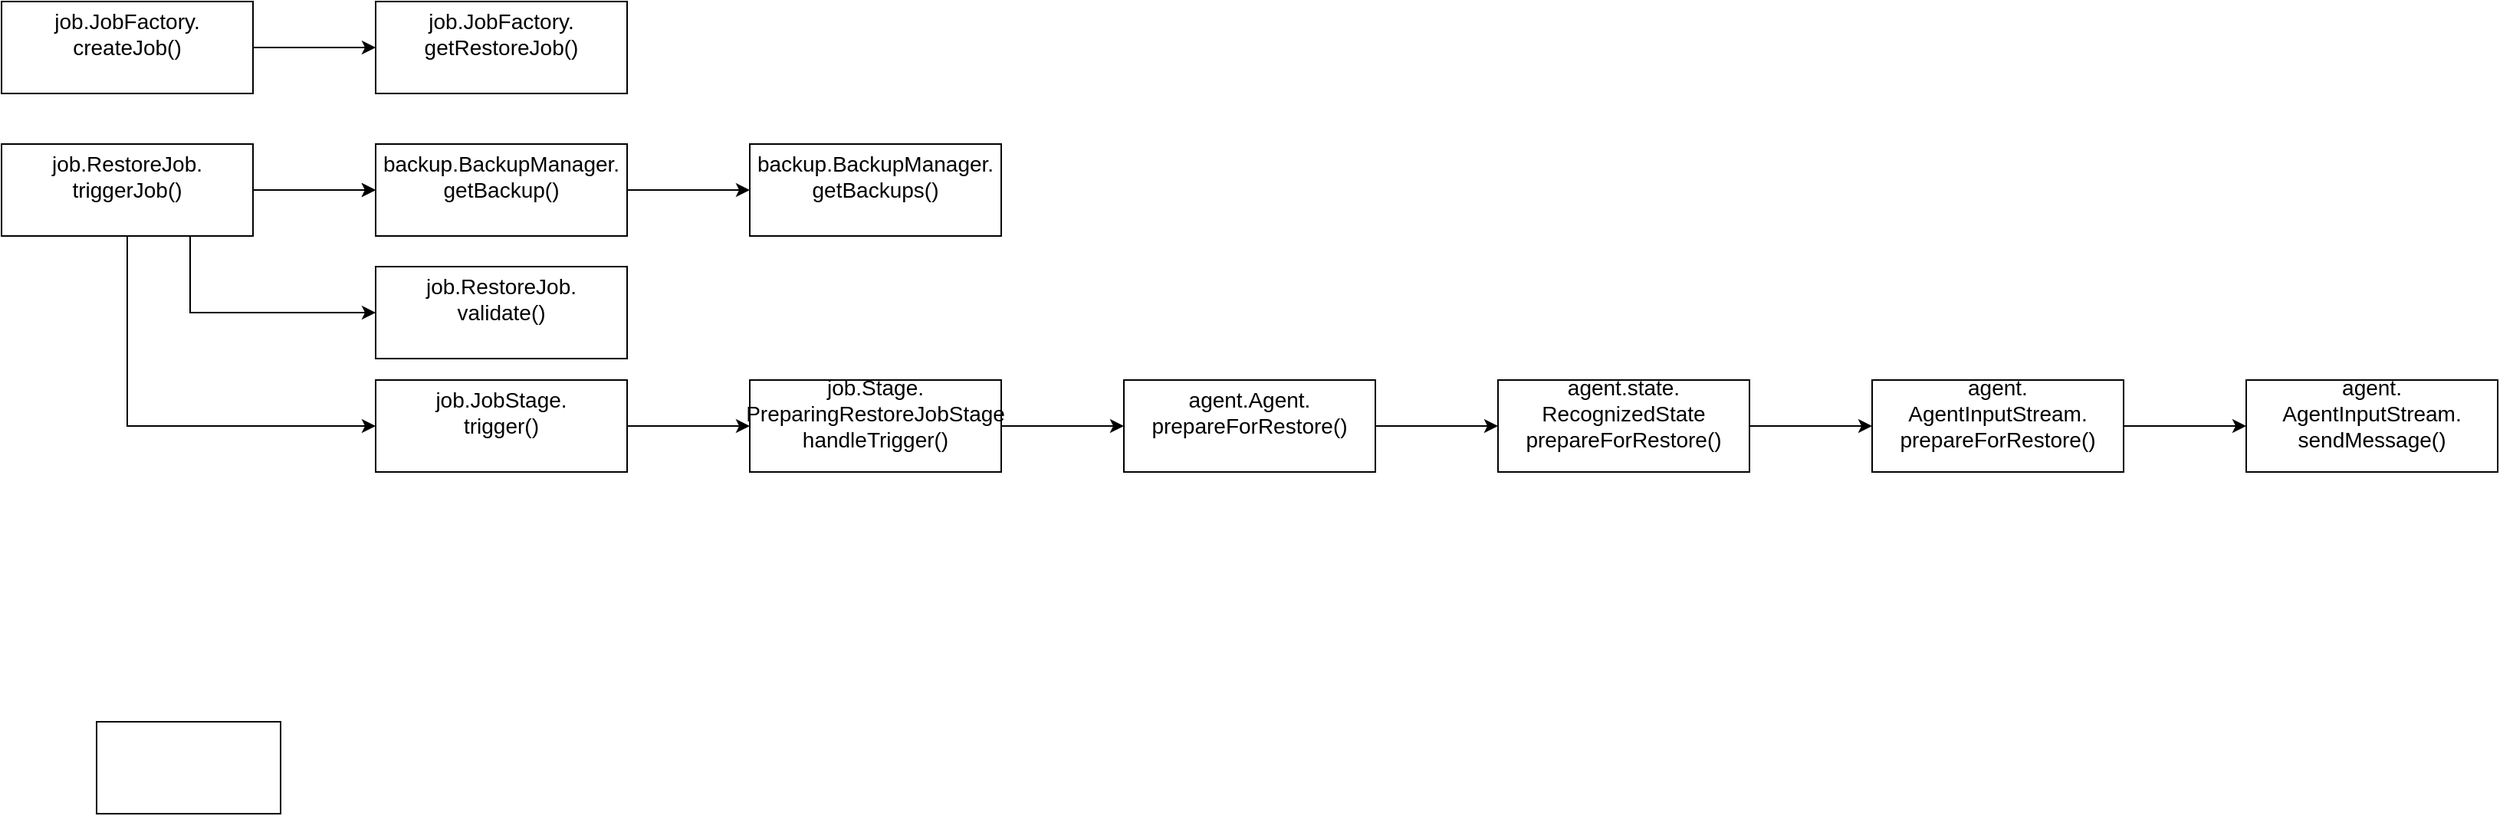 <mxfile version="14.5.3" type="github">
  <diagram id="lK9nZaVqMlM8sbXci29S" name="Page-1">
    <mxGraphModel dx="438" dy="652" grid="0" gridSize="10" guides="1" tooltips="1" connect="1" arrows="1" fold="1" page="0" pageScale="1" pageWidth="827" pageHeight="1169" math="0" shadow="0">
      <root>
        <mxCell id="0" />
        <mxCell id="1" parent="0" />
        <mxCell id="Fjx9dnmoz72Yz2STyHT2-3" value="" style="edgeStyle=orthogonalEdgeStyle;rounded=0;orthogonalLoop=1;jettySize=auto;html=1;" edge="1" parent="1" source="Fjx9dnmoz72Yz2STyHT2-1" target="Fjx9dnmoz72Yz2STyHT2-2">
          <mxGeometry relative="1" as="geometry" />
        </mxCell>
        <UserObject label="&lt;div style=&quot;font-size: 14px;&quot;&gt;job.JobFactory.&lt;/div&gt;&lt;div style=&quot;font-size: 14px;&quot;&gt;createJob()&lt;br style=&quot;color: rgb(0, 0, 0); font-family: helvetica; font-size: 14px; font-style: normal; letter-spacing: normal; text-align: center; text-indent: 0px; text-transform: none; word-spacing: 0px; background-color: rgb(255, 255, 255);&quot;&gt;&lt;br style=&quot;font-size: 14px;&quot;&gt;&lt;/div&gt;" id="Fjx9dnmoz72Yz2STyHT2-1">
          <mxCell style="whiteSpace=wrap;html=1;align=center;treeFolding=1;treeMoving=1;newEdgeStyle={&quot;edgeStyle&quot;:&quot;elbowEdgeStyle&quot;,&quot;startArrow&quot;:&quot;none&quot;,&quot;endArrow&quot;:&quot;none&quot;};fontStyle=0;fontSize=14;" vertex="1" parent="1">
            <mxGeometry x="806" y="235" width="164" height="60" as="geometry" />
          </mxCell>
        </UserObject>
        <UserObject label="&lt;div style=&quot;font-size: 14px&quot;&gt;job.JobFactory.&lt;/div&gt;&lt;div style=&quot;font-size: 14px&quot;&gt;getRestoreJob()&lt;br style=&quot;color: rgb(0 , 0 , 0) ; font-family: &amp;#34;helvetica&amp;#34; ; font-size: 14px ; font-style: normal ; letter-spacing: normal ; text-align: center ; text-indent: 0px ; text-transform: none ; word-spacing: 0px ; background-color: rgb(255 , 255 , 255)&quot;&gt;&lt;br style=&quot;font-size: 14px&quot;&gt;&lt;/div&gt;" id="Fjx9dnmoz72Yz2STyHT2-2">
          <mxCell style="whiteSpace=wrap;html=1;align=center;treeFolding=1;treeMoving=1;newEdgeStyle={&quot;edgeStyle&quot;:&quot;elbowEdgeStyle&quot;,&quot;startArrow&quot;:&quot;none&quot;,&quot;endArrow&quot;:&quot;none&quot;};fontStyle=0;fontSize=14;" vertex="1" parent="1">
            <mxGeometry x="1050" y="235" width="164" height="60" as="geometry" />
          </mxCell>
        </UserObject>
        <mxCell id="Fjx9dnmoz72Yz2STyHT2-6" value="" style="edgeStyle=orthogonalEdgeStyle;rounded=0;orthogonalLoop=1;jettySize=auto;html=1;" edge="1" parent="1" source="Fjx9dnmoz72Yz2STyHT2-4" target="Fjx9dnmoz72Yz2STyHT2-5">
          <mxGeometry relative="1" as="geometry" />
        </mxCell>
        <mxCell id="Fjx9dnmoz72Yz2STyHT2-7" value="" style="edgeStyle=orthogonalEdgeStyle;rounded=0;orthogonalLoop=1;jettySize=auto;html=1;" edge="1" parent="1" source="Fjx9dnmoz72Yz2STyHT2-4" target="Fjx9dnmoz72Yz2STyHT2-5">
          <mxGeometry relative="1" as="geometry" />
        </mxCell>
        <mxCell id="Fjx9dnmoz72Yz2STyHT2-9" style="edgeStyle=orthogonalEdgeStyle;rounded=0;orthogonalLoop=1;jettySize=auto;html=1;exitX=0.75;exitY=1;exitDx=0;exitDy=0;entryX=0;entryY=0.5;entryDx=0;entryDy=0;" edge="1" parent="1" source="Fjx9dnmoz72Yz2STyHT2-4" target="Fjx9dnmoz72Yz2STyHT2-8">
          <mxGeometry relative="1" as="geometry" />
        </mxCell>
        <mxCell id="Fjx9dnmoz72Yz2STyHT2-11" style="edgeStyle=orthogonalEdgeStyle;rounded=0;orthogonalLoop=1;jettySize=auto;html=1;exitX=0.5;exitY=1;exitDx=0;exitDy=0;entryX=0;entryY=0.5;entryDx=0;entryDy=0;" edge="1" parent="1" source="Fjx9dnmoz72Yz2STyHT2-4" target="Fjx9dnmoz72Yz2STyHT2-10">
          <mxGeometry relative="1" as="geometry" />
        </mxCell>
        <UserObject label="&lt;div style=&quot;font-size: 14px&quot;&gt;job.RestoreJob.&lt;/div&gt;&lt;div style=&quot;font-size: 14px&quot;&gt;triggerJob()&lt;br style=&quot;color: rgb(0 , 0 , 0) ; font-family: &amp;#34;helvetica&amp;#34; ; font-size: 14px ; font-style: normal ; letter-spacing: normal ; text-align: center ; text-indent: 0px ; text-transform: none ; word-spacing: 0px ; background-color: rgb(255 , 255 , 255)&quot;&gt;&lt;br style=&quot;font-size: 14px&quot;&gt;&lt;/div&gt;" id="Fjx9dnmoz72Yz2STyHT2-4">
          <mxCell style="whiteSpace=wrap;html=1;align=center;treeFolding=1;treeMoving=1;newEdgeStyle={&quot;edgeStyle&quot;:&quot;elbowEdgeStyle&quot;,&quot;startArrow&quot;:&quot;none&quot;,&quot;endArrow&quot;:&quot;none&quot;};fontStyle=0;fontSize=14;" vertex="1" parent="1">
            <mxGeometry x="806" y="328" width="164" height="60" as="geometry" />
          </mxCell>
        </UserObject>
        <mxCell id="Fjx9dnmoz72Yz2STyHT2-24" value="" style="edgeStyle=orthogonalEdgeStyle;rounded=0;orthogonalLoop=1;jettySize=auto;html=1;" edge="1" parent="1" source="Fjx9dnmoz72Yz2STyHT2-5" target="Fjx9dnmoz72Yz2STyHT2-23">
          <mxGeometry relative="1" as="geometry" />
        </mxCell>
        <UserObject label="&lt;div style=&quot;font-size: 14px&quot;&gt;backup.BackupManager.&lt;/div&gt;&lt;div style=&quot;font-size: 14px&quot;&gt;getBackup()&lt;br style=&quot;color: rgb(0 , 0 , 0) ; font-family: &amp;#34;helvetica&amp;#34; ; font-size: 14px ; font-style: normal ; letter-spacing: normal ; text-align: center ; text-indent: 0px ; text-transform: none ; word-spacing: 0px ; background-color: rgb(255 , 255 , 255)&quot;&gt;&lt;br style=&quot;font-size: 14px&quot;&gt;&lt;/div&gt;" id="Fjx9dnmoz72Yz2STyHT2-5">
          <mxCell style="whiteSpace=wrap;html=1;align=center;treeFolding=1;treeMoving=1;newEdgeStyle={&quot;edgeStyle&quot;:&quot;elbowEdgeStyle&quot;,&quot;startArrow&quot;:&quot;none&quot;,&quot;endArrow&quot;:&quot;none&quot;};fontStyle=0;fontSize=14;" vertex="1" parent="1">
            <mxGeometry x="1050" y="328" width="164" height="60" as="geometry" />
          </mxCell>
        </UserObject>
        <UserObject label="&lt;div style=&quot;font-size: 14px&quot;&gt;job.RestoreJob.&lt;/div&gt;&lt;div style=&quot;font-size: 14px&quot;&gt;validate()&lt;br style=&quot;color: rgb(0 , 0 , 0) ; font-family: &amp;#34;helvetica&amp;#34; ; font-size: 14px ; font-style: normal ; letter-spacing: normal ; text-align: center ; text-indent: 0px ; text-transform: none ; word-spacing: 0px ; background-color: rgb(255 , 255 , 255)&quot;&gt;&lt;br style=&quot;font-size: 14px&quot;&gt;&lt;/div&gt;" id="Fjx9dnmoz72Yz2STyHT2-8">
          <mxCell style="whiteSpace=wrap;html=1;align=center;treeFolding=1;treeMoving=1;newEdgeStyle={&quot;edgeStyle&quot;:&quot;elbowEdgeStyle&quot;,&quot;startArrow&quot;:&quot;none&quot;,&quot;endArrow&quot;:&quot;none&quot;};fontStyle=0;fontSize=14;" vertex="1" parent="1">
            <mxGeometry x="1050" y="408" width="164" height="60" as="geometry" />
          </mxCell>
        </UserObject>
        <mxCell id="Fjx9dnmoz72Yz2STyHT2-13" value="" style="edgeStyle=orthogonalEdgeStyle;rounded=0;orthogonalLoop=1;jettySize=auto;html=1;" edge="1" parent="1" source="Fjx9dnmoz72Yz2STyHT2-10" target="Fjx9dnmoz72Yz2STyHT2-12">
          <mxGeometry relative="1" as="geometry" />
        </mxCell>
        <UserObject label="&lt;div style=&quot;font-size: 14px&quot;&gt;job.JobStage.&lt;/div&gt;&lt;div style=&quot;font-size: 14px&quot;&gt;trigger()&lt;br style=&quot;color: rgb(0 , 0 , 0) ; font-family: &amp;#34;helvetica&amp;#34; ; font-size: 14px ; font-style: normal ; letter-spacing: normal ; text-align: center ; text-indent: 0px ; text-transform: none ; word-spacing: 0px ; background-color: rgb(255 , 255 , 255)&quot;&gt;&lt;br style=&quot;font-size: 14px&quot;&gt;&lt;/div&gt;" id="Fjx9dnmoz72Yz2STyHT2-10">
          <mxCell style="whiteSpace=wrap;html=1;align=center;treeFolding=1;treeMoving=1;newEdgeStyle={&quot;edgeStyle&quot;:&quot;elbowEdgeStyle&quot;,&quot;startArrow&quot;:&quot;none&quot;,&quot;endArrow&quot;:&quot;none&quot;};fontStyle=0;fontSize=14;" vertex="1" parent="1">
            <mxGeometry x="1050" y="482" width="164" height="60" as="geometry" />
          </mxCell>
        </UserObject>
        <mxCell id="Fjx9dnmoz72Yz2STyHT2-15" value="" style="edgeStyle=orthogonalEdgeStyle;rounded=0;orthogonalLoop=1;jettySize=auto;html=1;" edge="1" parent="1" source="Fjx9dnmoz72Yz2STyHT2-12" target="Fjx9dnmoz72Yz2STyHT2-14">
          <mxGeometry relative="1" as="geometry" />
        </mxCell>
        <UserObject label="&lt;div style=&quot;font-size: 14px&quot;&gt;job.Stage.&lt;/div&gt;&lt;div style=&quot;font-size: 14px&quot;&gt;PreparingRestoreJobStage&lt;/div&gt;&lt;div style=&quot;font-size: 14px&quot;&gt;handleTrigger()&lt;br style=&quot;color: rgb(0 , 0 , 0) ; font-family: &amp;#34;helvetica&amp;#34; ; font-size: 14px ; font-style: normal ; letter-spacing: normal ; text-align: center ; text-indent: 0px ; text-transform: none ; word-spacing: 0px ; background-color: rgb(255 , 255 , 255)&quot;&gt;&lt;br style=&quot;font-size: 14px&quot;&gt;&lt;/div&gt;" id="Fjx9dnmoz72Yz2STyHT2-12">
          <mxCell style="whiteSpace=wrap;html=1;align=center;treeFolding=1;treeMoving=1;newEdgeStyle={&quot;edgeStyle&quot;:&quot;elbowEdgeStyle&quot;,&quot;startArrow&quot;:&quot;none&quot;,&quot;endArrow&quot;:&quot;none&quot;};fontStyle=0;fontSize=14;" vertex="1" parent="1">
            <mxGeometry x="1294" y="482" width="164" height="60" as="geometry" />
          </mxCell>
        </UserObject>
        <mxCell id="Fjx9dnmoz72Yz2STyHT2-17" value="" style="edgeStyle=orthogonalEdgeStyle;rounded=0;orthogonalLoop=1;jettySize=auto;html=1;" edge="1" parent="1" source="Fjx9dnmoz72Yz2STyHT2-14" target="Fjx9dnmoz72Yz2STyHT2-16">
          <mxGeometry relative="1" as="geometry" />
        </mxCell>
        <UserObject label="&lt;div style=&quot;font-size: 14px&quot;&gt;agent.Agent.&lt;/div&gt;&lt;div style=&quot;font-size: 14px&quot;&gt;&lt;span&gt;prepareForRestore()&lt;/span&gt;&lt;/div&gt;&lt;div style=&quot;font-size: 14px&quot;&gt;&lt;br style=&quot;font-size: 14px&quot;&gt;&lt;/div&gt;" id="Fjx9dnmoz72Yz2STyHT2-14">
          <mxCell style="whiteSpace=wrap;html=1;align=center;treeFolding=1;treeMoving=1;newEdgeStyle={&quot;edgeStyle&quot;:&quot;elbowEdgeStyle&quot;,&quot;startArrow&quot;:&quot;none&quot;,&quot;endArrow&quot;:&quot;none&quot;};fontStyle=0;fontSize=14;" vertex="1" parent="1">
            <mxGeometry x="1538" y="482" width="164" height="60" as="geometry" />
          </mxCell>
        </UserObject>
        <mxCell id="Fjx9dnmoz72Yz2STyHT2-20" value="" style="edgeStyle=orthogonalEdgeStyle;rounded=0;orthogonalLoop=1;jettySize=auto;html=1;" edge="1" parent="1" source="Fjx9dnmoz72Yz2STyHT2-16" target="Fjx9dnmoz72Yz2STyHT2-19">
          <mxGeometry relative="1" as="geometry" />
        </mxCell>
        <UserObject label="&lt;div style=&quot;font-size: 14px&quot;&gt;agent.state.&lt;/div&gt;&lt;div style=&quot;font-size: 14px&quot;&gt;RecognizedState&lt;/div&gt;&lt;div style=&quot;font-size: 14px&quot;&gt;&lt;span&gt;prepareForRestore()&lt;/span&gt;&lt;/div&gt;&lt;div style=&quot;font-size: 14px&quot;&gt;&lt;br style=&quot;font-size: 14px&quot;&gt;&lt;/div&gt;" id="Fjx9dnmoz72Yz2STyHT2-16">
          <mxCell style="whiteSpace=wrap;html=1;align=center;treeFolding=1;treeMoving=1;newEdgeStyle={&quot;edgeStyle&quot;:&quot;elbowEdgeStyle&quot;,&quot;startArrow&quot;:&quot;none&quot;,&quot;endArrow&quot;:&quot;none&quot;};fontStyle=0;fontSize=14;" vertex="1" parent="1">
            <mxGeometry x="1782" y="482" width="164" height="60" as="geometry" />
          </mxCell>
        </UserObject>
        <mxCell id="Fjx9dnmoz72Yz2STyHT2-18" value="" style="rounded=0;whiteSpace=wrap;html=1;" vertex="1" parent="1">
          <mxGeometry x="868" y="705" width="120" height="60" as="geometry" />
        </mxCell>
        <mxCell id="Fjx9dnmoz72Yz2STyHT2-22" value="" style="edgeStyle=orthogonalEdgeStyle;rounded=0;orthogonalLoop=1;jettySize=auto;html=1;" edge="1" parent="1" source="Fjx9dnmoz72Yz2STyHT2-19" target="Fjx9dnmoz72Yz2STyHT2-21">
          <mxGeometry relative="1" as="geometry" />
        </mxCell>
        <UserObject label="&lt;div style=&quot;font-size: 14px&quot;&gt;agent.&lt;/div&gt;&lt;div style=&quot;font-size: 14px&quot;&gt;AgentInputStream.&lt;/div&gt;&lt;div style=&quot;font-size: 14px&quot;&gt;&lt;span&gt;prepareForRestore()&lt;/span&gt;&lt;/div&gt;&lt;div style=&quot;font-size: 14px&quot;&gt;&lt;br style=&quot;font-size: 14px&quot;&gt;&lt;/div&gt;" id="Fjx9dnmoz72Yz2STyHT2-19">
          <mxCell style="whiteSpace=wrap;html=1;align=center;treeFolding=1;treeMoving=1;newEdgeStyle={&quot;edgeStyle&quot;:&quot;elbowEdgeStyle&quot;,&quot;startArrow&quot;:&quot;none&quot;,&quot;endArrow&quot;:&quot;none&quot;};fontStyle=0;fontSize=14;" vertex="1" parent="1">
            <mxGeometry x="2026" y="482" width="164" height="60" as="geometry" />
          </mxCell>
        </UserObject>
        <UserObject label="&lt;div style=&quot;font-size: 14px&quot;&gt;agent.&lt;/div&gt;&lt;div style=&quot;font-size: 14px&quot;&gt;AgentInputStream.&lt;/div&gt;&lt;div style=&quot;font-size: 14px&quot;&gt;&lt;span&gt;sendMessage()&lt;/span&gt;&lt;/div&gt;&lt;div style=&quot;font-size: 14px&quot;&gt;&lt;br style=&quot;font-size: 14px&quot;&gt;&lt;/div&gt;" id="Fjx9dnmoz72Yz2STyHT2-21">
          <mxCell style="whiteSpace=wrap;html=1;align=center;treeFolding=1;treeMoving=1;newEdgeStyle={&quot;edgeStyle&quot;:&quot;elbowEdgeStyle&quot;,&quot;startArrow&quot;:&quot;none&quot;,&quot;endArrow&quot;:&quot;none&quot;};fontStyle=0;fontSize=14;" vertex="1" parent="1">
            <mxGeometry x="2270" y="482" width="164" height="60" as="geometry" />
          </mxCell>
        </UserObject>
        <UserObject label="&lt;div style=&quot;font-size: 14px&quot;&gt;backup.BackupManager.&lt;/div&gt;&lt;div style=&quot;font-size: 14px&quot;&gt;getBackups()&lt;br style=&quot;color: rgb(0 , 0 , 0) ; font-family: &amp;#34;helvetica&amp;#34; ; font-size: 14px ; font-style: normal ; letter-spacing: normal ; text-align: center ; text-indent: 0px ; text-transform: none ; word-spacing: 0px ; background-color: rgb(255 , 255 , 255)&quot;&gt;&lt;br style=&quot;font-size: 14px&quot;&gt;&lt;/div&gt;" id="Fjx9dnmoz72Yz2STyHT2-23">
          <mxCell style="whiteSpace=wrap;html=1;align=center;treeFolding=1;treeMoving=1;newEdgeStyle={&quot;edgeStyle&quot;:&quot;elbowEdgeStyle&quot;,&quot;startArrow&quot;:&quot;none&quot;,&quot;endArrow&quot;:&quot;none&quot;};fontStyle=0;fontSize=14;" vertex="1" parent="1">
            <mxGeometry x="1294" y="328" width="164" height="60" as="geometry" />
          </mxCell>
        </UserObject>
      </root>
    </mxGraphModel>
  </diagram>
</mxfile>
